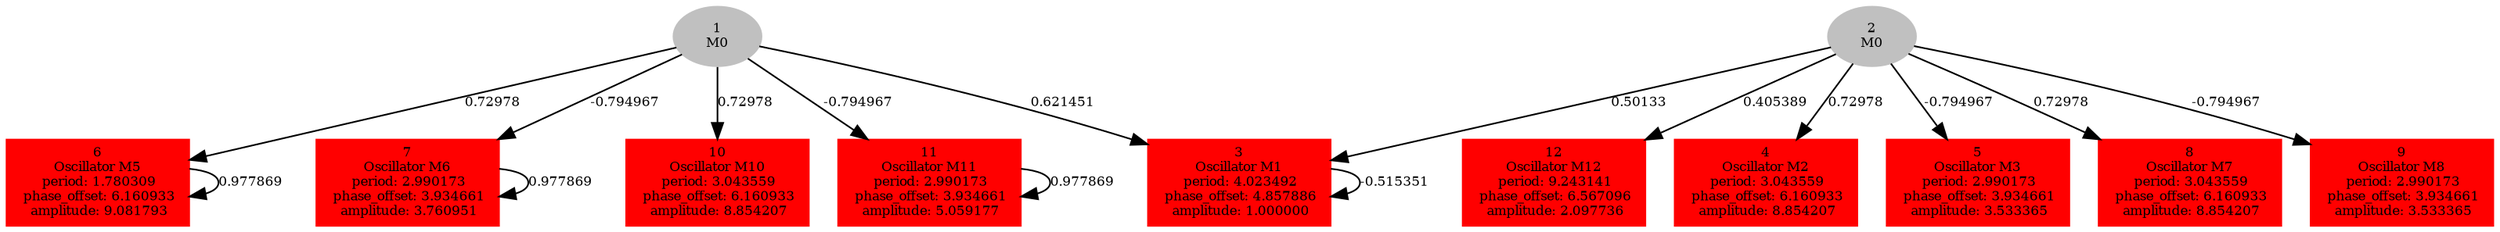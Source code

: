  digraph g{ forcelabels=true;
1[label=<1<BR/>M0>,color="grey",style=filled,fontsize=8];
2[label=<2<BR/>M0>,color="grey",style=filled,fontsize=8];
3 [label=<3<BR />Oscillator M1<BR /> period: 4.023492<BR /> phase_offset: 4.857886<BR /> amplitude: 1.000000>, shape=box,color=red,style=filled,fontsize=8];4 [label=<4<BR />Oscillator M2<BR /> period: 3.043559<BR /> phase_offset: 6.160933<BR /> amplitude: 8.854207>, shape=box,color=red,style=filled,fontsize=8];5 [label=<5<BR />Oscillator M3<BR /> period: 2.990173<BR /> phase_offset: 3.934661<BR /> amplitude: 3.533365>, shape=box,color=red,style=filled,fontsize=8];6 [label=<6<BR />Oscillator M5<BR /> period: 1.780309<BR /> phase_offset: 6.160933<BR /> amplitude: 9.081793>, shape=box,color=red,style=filled,fontsize=8];7 [label=<7<BR />Oscillator M6<BR /> period: 2.990173<BR /> phase_offset: 3.934661<BR /> amplitude: 3.760951>, shape=box,color=red,style=filled,fontsize=8];8 [label=<8<BR />Oscillator M7<BR /> period: 3.043559<BR /> phase_offset: 6.160933<BR /> amplitude: 8.854207>, shape=box,color=red,style=filled,fontsize=8];9 [label=<9<BR />Oscillator M8<BR /> period: 2.990173<BR /> phase_offset: 3.934661<BR /> amplitude: 3.533365>, shape=box,color=red,style=filled,fontsize=8];10 [label=<10<BR />Oscillator M10<BR /> period: 3.043559<BR /> phase_offset: 6.160933<BR /> amplitude: 8.854207>, shape=box,color=red,style=filled,fontsize=8];11 [label=<11<BR />Oscillator M11<BR /> period: 2.990173<BR /> phase_offset: 3.934661<BR /> amplitude: 5.059177>, shape=box,color=red,style=filled,fontsize=8];12 [label=<12<BR />Oscillator M12<BR /> period: 9.243141<BR /> phase_offset: 6.567096<BR /> amplitude: 2.097736>, shape=box,color=red,style=filled,fontsize=8];1 -> 3[label="0.621451 ",fontsize="8"];
1 -> 6[label="0.72978 ",fontsize="8"];
1 -> 7[label="-0.794967 ",fontsize="8"];
1 -> 10[label="0.72978 ",fontsize="8"];
1 -> 11[label="-0.794967 ",fontsize="8"];
2 -> 3[label="0.50133 ",fontsize="8"];
2 -> 4[label="0.72978 ",fontsize="8"];
2 -> 5[label="-0.794967 ",fontsize="8"];
2 -> 8[label="0.72978 ",fontsize="8"];
2 -> 9[label="-0.794967 ",fontsize="8"];
2 -> 12[label="0.405389 ",fontsize="8"];
3 -> 3[label="-0.515351 ",fontsize="8"];
6 -> 6[label="0.977869 ",fontsize="8"];
7 -> 7[label="0.977869 ",fontsize="8"];
11 -> 11[label="0.977869 ",fontsize="8"];
 }
